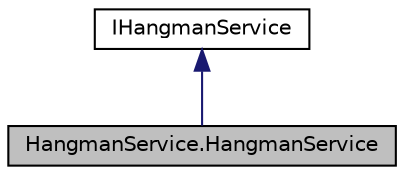 digraph "HangmanService.HangmanService"
{
  edge [fontname="Helvetica",fontsize="10",labelfontname="Helvetica",labelfontsize="10"];
  node [fontname="Helvetica",fontsize="10",shape=record];
  Node1 [label="HangmanService.HangmanService",height=0.2,width=0.4,color="black", fillcolor="grey75", style="filled", fontcolor="black"];
  Node2 -> Node1 [dir="back",color="midnightblue",fontsize="10",style="solid",fontname="Helvetica"];
  Node2 [label="IHangmanService",height=0.2,width=0.4,color="black", fillcolor="white", style="filled",URL="$interfaceHangmanService_1_1IHangmanService.html"];
}
